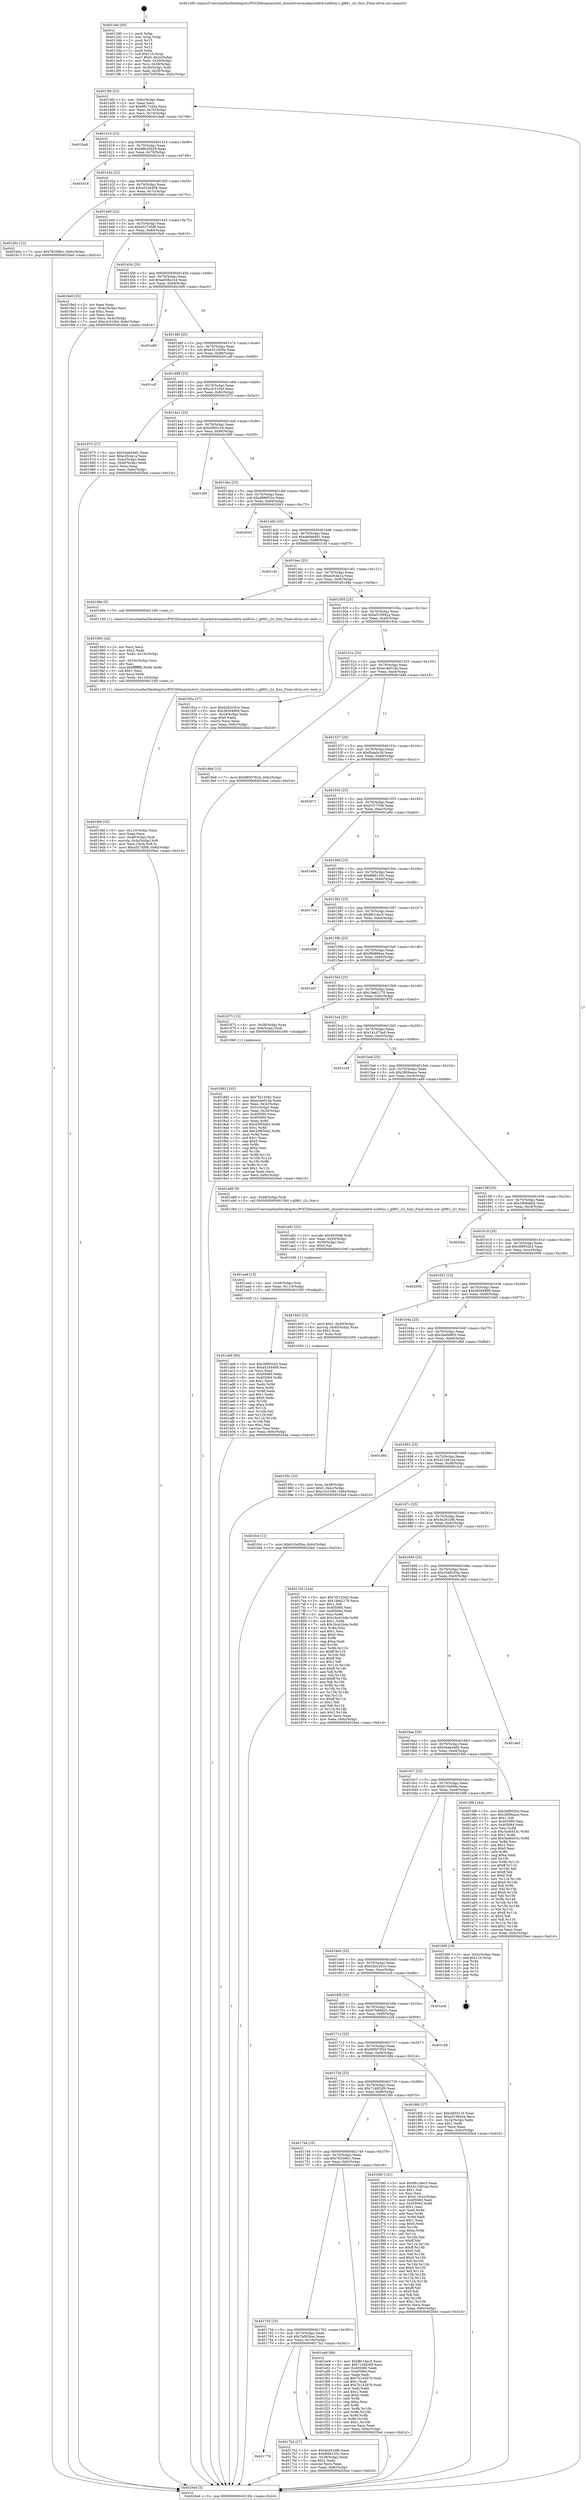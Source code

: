 digraph "0x4013d0" {
  label = "0x4013d0 (/mnt/c/Users/mathe/Desktop/tcc/POCII/binaries/extr_linuxdriversmediausbdvb-usbfriio.c_gl861_i2c_func_Final-ollvm.out::main(0))"
  labelloc = "t"
  node[shape=record]

  Entry [label="",width=0.3,height=0.3,shape=circle,fillcolor=black,style=filled]
  "0x4013fd" [label="{
     0x4013fd [23]\l
     | [instrs]\l
     &nbsp;&nbsp;0x4013fd \<+3\>: mov -0x6c(%rbp),%eax\l
     &nbsp;&nbsp;0x401400 \<+2\>: mov %eax,%ecx\l
     &nbsp;&nbsp;0x401402 \<+6\>: sub $0x9817c45a,%ecx\l
     &nbsp;&nbsp;0x401408 \<+3\>: mov %eax,-0x70(%rbp)\l
     &nbsp;&nbsp;0x40140b \<+3\>: mov %ecx,-0x74(%rbp)\l
     &nbsp;&nbsp;0x40140e \<+6\>: je 0000000000401ba8 \<main+0x7d8\>\l
  }"]
  "0x401ba8" [label="{
     0x401ba8\l
  }", style=dashed]
  "0x401414" [label="{
     0x401414 [22]\l
     | [instrs]\l
     &nbsp;&nbsp;0x401414 \<+5\>: jmp 0000000000401419 \<main+0x49\>\l
     &nbsp;&nbsp;0x401419 \<+3\>: mov -0x70(%rbp),%eax\l
     &nbsp;&nbsp;0x40141c \<+5\>: sub $0x98620b29,%eax\l
     &nbsp;&nbsp;0x401421 \<+3\>: mov %eax,-0x78(%rbp)\l
     &nbsp;&nbsp;0x401424 \<+6\>: je 0000000000401b18 \<main+0x748\>\l
  }"]
  Exit [label="",width=0.3,height=0.3,shape=circle,fillcolor=black,style=filled,peripheries=2]
  "0x401b18" [label="{
     0x401b18\l
  }", style=dashed]
  "0x40142a" [label="{
     0x40142a [22]\l
     | [instrs]\l
     &nbsp;&nbsp;0x40142a \<+5\>: jmp 000000000040142f \<main+0x5f\>\l
     &nbsp;&nbsp;0x40142f \<+3\>: mov -0x70(%rbp),%eax\l
     &nbsp;&nbsp;0x401432 \<+5\>: sub $0xa5244408,%eax\l
     &nbsp;&nbsp;0x401437 \<+3\>: mov %eax,-0x7c(%rbp)\l
     &nbsp;&nbsp;0x40143a \<+6\>: je 0000000000401b0c \<main+0x73c\>\l
  }"]
  "0x401ab8" [label="{
     0x401ab8 [84]\l
     | [instrs]\l
     &nbsp;&nbsp;0x401ab8 \<+5\>: mov $0x36f952b3,%eax\l
     &nbsp;&nbsp;0x401abd \<+5\>: mov $0xa5244408,%esi\l
     &nbsp;&nbsp;0x401ac2 \<+2\>: xor %ecx,%ecx\l
     &nbsp;&nbsp;0x401ac4 \<+7\>: mov 0x405060,%edx\l
     &nbsp;&nbsp;0x401acb \<+8\>: mov 0x405064,%r8d\l
     &nbsp;&nbsp;0x401ad3 \<+3\>: sub $0x1,%ecx\l
     &nbsp;&nbsp;0x401ad6 \<+3\>: mov %edx,%r9d\l
     &nbsp;&nbsp;0x401ad9 \<+3\>: add %ecx,%r9d\l
     &nbsp;&nbsp;0x401adc \<+4\>: imul %r9d,%edx\l
     &nbsp;&nbsp;0x401ae0 \<+3\>: and $0x1,%edx\l
     &nbsp;&nbsp;0x401ae3 \<+3\>: cmp $0x0,%edx\l
     &nbsp;&nbsp;0x401ae6 \<+4\>: sete %r10b\l
     &nbsp;&nbsp;0x401aea \<+4\>: cmp $0xa,%r8d\l
     &nbsp;&nbsp;0x401aee \<+4\>: setl %r11b\l
     &nbsp;&nbsp;0x401af2 \<+3\>: mov %r10b,%bl\l
     &nbsp;&nbsp;0x401af5 \<+3\>: and %r11b,%bl\l
     &nbsp;&nbsp;0x401af8 \<+3\>: xor %r11b,%r10b\l
     &nbsp;&nbsp;0x401afb \<+3\>: or %r10b,%bl\l
     &nbsp;&nbsp;0x401afe \<+3\>: test $0x1,%bl\l
     &nbsp;&nbsp;0x401b01 \<+3\>: cmovne %esi,%eax\l
     &nbsp;&nbsp;0x401b04 \<+3\>: mov %eax,-0x6c(%rbp)\l
     &nbsp;&nbsp;0x401b07 \<+5\>: jmp 00000000004020ed \<main+0xd1d\>\l
  }"]
  "0x401b0c" [label="{
     0x401b0c [12]\l
     | [instrs]\l
     &nbsp;&nbsp;0x401b0c \<+7\>: movl $0x76339fcc,-0x6c(%rbp)\l
     &nbsp;&nbsp;0x401b13 \<+5\>: jmp 00000000004020ed \<main+0xd1d\>\l
  }"]
  "0x401440" [label="{
     0x401440 [22]\l
     | [instrs]\l
     &nbsp;&nbsp;0x401440 \<+5\>: jmp 0000000000401445 \<main+0x75\>\l
     &nbsp;&nbsp;0x401445 \<+3\>: mov -0x70(%rbp),%eax\l
     &nbsp;&nbsp;0x401448 \<+5\>: sub $0xa527d5f8,%eax\l
     &nbsp;&nbsp;0x40144d \<+3\>: mov %eax,-0x80(%rbp)\l
     &nbsp;&nbsp;0x401450 \<+6\>: je 00000000004019e0 \<main+0x610\>\l
  }"]
  "0x401aa9" [label="{
     0x401aa9 [15]\l
     | [instrs]\l
     &nbsp;&nbsp;0x401aa9 \<+4\>: mov -0x48(%rbp),%rdi\l
     &nbsp;&nbsp;0x401aad \<+6\>: mov %eax,-0x114(%rbp)\l
     &nbsp;&nbsp;0x401ab3 \<+5\>: call 0000000000401030 \<free@plt\>\l
     | [calls]\l
     &nbsp;&nbsp;0x401030 \{1\} (unknown)\l
  }"]
  "0x4019e0" [label="{
     0x4019e0 [25]\l
     | [instrs]\l
     &nbsp;&nbsp;0x4019e0 \<+2\>: xor %eax,%eax\l
     &nbsp;&nbsp;0x4019e2 \<+3\>: mov -0x4c(%rbp),%ecx\l
     &nbsp;&nbsp;0x4019e5 \<+3\>: sub $0x1,%eax\l
     &nbsp;&nbsp;0x4019e8 \<+2\>: sub %eax,%ecx\l
     &nbsp;&nbsp;0x4019ea \<+3\>: mov %ecx,-0x4c(%rbp)\l
     &nbsp;&nbsp;0x4019ed \<+7\>: movl $0xc3c51f4d,-0x6c(%rbp)\l
     &nbsp;&nbsp;0x4019f4 \<+5\>: jmp 00000000004020ed \<main+0xd1d\>\l
  }"]
  "0x401456" [label="{
     0x401456 [25]\l
     | [instrs]\l
     &nbsp;&nbsp;0x401456 \<+5\>: jmp 000000000040145b \<main+0x8b\>\l
     &nbsp;&nbsp;0x40145b \<+3\>: mov -0x70(%rbp),%eax\l
     &nbsp;&nbsp;0x40145e \<+5\>: sub $0xa658a144,%eax\l
     &nbsp;&nbsp;0x401463 \<+6\>: mov %eax,-0x84(%rbp)\l
     &nbsp;&nbsp;0x401469 \<+6\>: je 0000000000401e90 \<main+0xac0\>\l
  }"]
  "0x401a92" [label="{
     0x401a92 [23]\l
     | [instrs]\l
     &nbsp;&nbsp;0x401a92 \<+10\>: movabs $0x4030d6,%rdi\l
     &nbsp;&nbsp;0x401a9c \<+3\>: mov %eax,-0x50(%rbp)\l
     &nbsp;&nbsp;0x401a9f \<+3\>: mov -0x50(%rbp),%esi\l
     &nbsp;&nbsp;0x401aa2 \<+2\>: mov $0x0,%al\l
     &nbsp;&nbsp;0x401aa4 \<+5\>: call 0000000000401040 \<printf@plt\>\l
     | [calls]\l
     &nbsp;&nbsp;0x401040 \{1\} (unknown)\l
  }"]
  "0x401e90" [label="{
     0x401e90\l
  }", style=dashed]
  "0x40146f" [label="{
     0x40146f [25]\l
     | [instrs]\l
     &nbsp;&nbsp;0x40146f \<+5\>: jmp 0000000000401474 \<main+0xa4\>\l
     &nbsp;&nbsp;0x401474 \<+3\>: mov -0x70(%rbp),%eax\l
     &nbsp;&nbsp;0x401477 \<+5\>: sub $0xb3218c0b,%eax\l
     &nbsp;&nbsp;0x40147c \<+6\>: mov %eax,-0x88(%rbp)\l
     &nbsp;&nbsp;0x401482 \<+6\>: je 0000000000401cdf \<main+0x90f\>\l
  }"]
  "0x4019bf" [label="{
     0x4019bf [33]\l
     | [instrs]\l
     &nbsp;&nbsp;0x4019bf \<+6\>: mov -0x110(%rbp),%ecx\l
     &nbsp;&nbsp;0x4019c5 \<+3\>: imul %eax,%ecx\l
     &nbsp;&nbsp;0x4019c8 \<+4\>: mov -0x48(%rbp),%rdi\l
     &nbsp;&nbsp;0x4019cc \<+4\>: movslq -0x4c(%rbp),%r8\l
     &nbsp;&nbsp;0x4019d0 \<+4\>: mov %ecx,(%rdi,%r8,4)\l
     &nbsp;&nbsp;0x4019d4 \<+7\>: movl $0xa527d5f8,-0x6c(%rbp)\l
     &nbsp;&nbsp;0x4019db \<+5\>: jmp 00000000004020ed \<main+0xd1d\>\l
  }"]
  "0x401cdf" [label="{
     0x401cdf\l
  }", style=dashed]
  "0x401488" [label="{
     0x401488 [25]\l
     | [instrs]\l
     &nbsp;&nbsp;0x401488 \<+5\>: jmp 000000000040148d \<main+0xbd\>\l
     &nbsp;&nbsp;0x40148d \<+3\>: mov -0x70(%rbp),%eax\l
     &nbsp;&nbsp;0x401490 \<+5\>: sub $0xc3c51f4d,%eax\l
     &nbsp;&nbsp;0x401495 \<+6\>: mov %eax,-0x8c(%rbp)\l
     &nbsp;&nbsp;0x40149b \<+6\>: je 0000000000401973 \<main+0x5a3\>\l
  }"]
  "0x401993" [label="{
     0x401993 [44]\l
     | [instrs]\l
     &nbsp;&nbsp;0x401993 \<+2\>: xor %ecx,%ecx\l
     &nbsp;&nbsp;0x401995 \<+5\>: mov $0x2,%edx\l
     &nbsp;&nbsp;0x40199a \<+6\>: mov %edx,-0x10c(%rbp)\l
     &nbsp;&nbsp;0x4019a0 \<+1\>: cltd\l
     &nbsp;&nbsp;0x4019a1 \<+6\>: mov -0x10c(%rbp),%esi\l
     &nbsp;&nbsp;0x4019a7 \<+2\>: idiv %esi\l
     &nbsp;&nbsp;0x4019a9 \<+6\>: imul $0xfffffffe,%edx,%edx\l
     &nbsp;&nbsp;0x4019af \<+3\>: sub $0x1,%ecx\l
     &nbsp;&nbsp;0x4019b2 \<+2\>: sub %ecx,%edx\l
     &nbsp;&nbsp;0x4019b4 \<+6\>: mov %edx,-0x110(%rbp)\l
     &nbsp;&nbsp;0x4019ba \<+5\>: call 0000000000401160 \<next_i\>\l
     | [calls]\l
     &nbsp;&nbsp;0x401160 \{1\} (/mnt/c/Users/mathe/Desktop/tcc/POCII/binaries/extr_linuxdriversmediausbdvb-usbfriio.c_gl861_i2c_func_Final-ollvm.out::next_i)\l
  }"]
  "0x401973" [label="{
     0x401973 [27]\l
     | [instrs]\l
     &nbsp;&nbsp;0x401973 \<+5\>: mov $0x54ab44d2,%eax\l
     &nbsp;&nbsp;0x401978 \<+5\>: mov $0xe2fcda1a,%ecx\l
     &nbsp;&nbsp;0x40197d \<+3\>: mov -0x4c(%rbp),%edx\l
     &nbsp;&nbsp;0x401980 \<+3\>: cmp -0x40(%rbp),%edx\l
     &nbsp;&nbsp;0x401983 \<+3\>: cmovl %ecx,%eax\l
     &nbsp;&nbsp;0x401986 \<+3\>: mov %eax,-0x6c(%rbp)\l
     &nbsp;&nbsp;0x401989 \<+5\>: jmp 00000000004020ed \<main+0xd1d\>\l
  }"]
  "0x4014a1" [label="{
     0x4014a1 [25]\l
     | [instrs]\l
     &nbsp;&nbsp;0x4014a1 \<+5\>: jmp 00000000004014a6 \<main+0xd6\>\l
     &nbsp;&nbsp;0x4014a6 \<+3\>: mov -0x70(%rbp),%eax\l
     &nbsp;&nbsp;0x4014a9 \<+5\>: sub $0xcfd55c16,%eax\l
     &nbsp;&nbsp;0x4014ae \<+6\>: mov %eax,-0x90(%rbp)\l
     &nbsp;&nbsp;0x4014b4 \<+6\>: je 000000000040190f \<main+0x53f\>\l
  }"]
  "0x40195c" [label="{
     0x40195c [23]\l
     | [instrs]\l
     &nbsp;&nbsp;0x40195c \<+4\>: mov %rax,-0x48(%rbp)\l
     &nbsp;&nbsp;0x401960 \<+7\>: movl $0x0,-0x4c(%rbp)\l
     &nbsp;&nbsp;0x401967 \<+7\>: movl $0xc3c51f4d,-0x6c(%rbp)\l
     &nbsp;&nbsp;0x40196e \<+5\>: jmp 00000000004020ed \<main+0xd1d\>\l
  }"]
  "0x40190f" [label="{
     0x40190f\l
  }", style=dashed]
  "0x4014ba" [label="{
     0x4014ba [25]\l
     | [instrs]\l
     &nbsp;&nbsp;0x4014ba \<+5\>: jmp 00000000004014bf \<main+0xef\>\l
     &nbsp;&nbsp;0x4014bf \<+3\>: mov -0x70(%rbp),%eax\l
     &nbsp;&nbsp;0x4014c2 \<+5\>: sub $0xd996f32a,%eax\l
     &nbsp;&nbsp;0x4014c7 \<+6\>: mov %eax,-0x94(%rbp)\l
     &nbsp;&nbsp;0x4014cd \<+6\>: je 0000000000402043 \<main+0xc73\>\l
  }"]
  "0x401882" [label="{
     0x401882 [102]\l
     | [instrs]\l
     &nbsp;&nbsp;0x401882 \<+5\>: mov $0x7f2133d2,%ecx\l
     &nbsp;&nbsp;0x401887 \<+5\>: mov $0xec4e01da,%edx\l
     &nbsp;&nbsp;0x40188c \<+3\>: mov %eax,-0x3c(%rbp)\l
     &nbsp;&nbsp;0x40188f \<+3\>: mov -0x3c(%rbp),%eax\l
     &nbsp;&nbsp;0x401892 \<+3\>: mov %eax,-0x24(%rbp)\l
     &nbsp;&nbsp;0x401895 \<+7\>: mov 0x405060,%eax\l
     &nbsp;&nbsp;0x40189c \<+7\>: mov 0x405064,%esi\l
     &nbsp;&nbsp;0x4018a3 \<+3\>: mov %eax,%r8d\l
     &nbsp;&nbsp;0x4018a6 \<+7\>: sub $0x43f65bb2,%r8d\l
     &nbsp;&nbsp;0x4018ad \<+4\>: sub $0x1,%r8d\l
     &nbsp;&nbsp;0x4018b1 \<+7\>: add $0x43f65bb2,%r8d\l
     &nbsp;&nbsp;0x4018b8 \<+4\>: imul %r8d,%eax\l
     &nbsp;&nbsp;0x4018bc \<+3\>: and $0x1,%eax\l
     &nbsp;&nbsp;0x4018bf \<+3\>: cmp $0x0,%eax\l
     &nbsp;&nbsp;0x4018c2 \<+4\>: sete %r9b\l
     &nbsp;&nbsp;0x4018c6 \<+3\>: cmp $0xa,%esi\l
     &nbsp;&nbsp;0x4018c9 \<+4\>: setl %r10b\l
     &nbsp;&nbsp;0x4018cd \<+3\>: mov %r9b,%r11b\l
     &nbsp;&nbsp;0x4018d0 \<+3\>: and %r10b,%r11b\l
     &nbsp;&nbsp;0x4018d3 \<+3\>: xor %r10b,%r9b\l
     &nbsp;&nbsp;0x4018d6 \<+3\>: or %r9b,%r11b\l
     &nbsp;&nbsp;0x4018d9 \<+4\>: test $0x1,%r11b\l
     &nbsp;&nbsp;0x4018dd \<+3\>: cmovne %edx,%ecx\l
     &nbsp;&nbsp;0x4018e0 \<+3\>: mov %ecx,-0x6c(%rbp)\l
     &nbsp;&nbsp;0x4018e3 \<+5\>: jmp 00000000004020ed \<main+0xd1d\>\l
  }"]
  "0x402043" [label="{
     0x402043\l
  }", style=dashed]
  "0x4014d3" [label="{
     0x4014d3 [25]\l
     | [instrs]\l
     &nbsp;&nbsp;0x4014d3 \<+5\>: jmp 00000000004014d8 \<main+0x108\>\l
     &nbsp;&nbsp;0x4014d8 \<+3\>: mov -0x70(%rbp),%eax\l
     &nbsp;&nbsp;0x4014db \<+5\>: sub $0xde0de461,%eax\l
     &nbsp;&nbsp;0x4014e0 \<+6\>: mov %eax,-0x98(%rbp)\l
     &nbsp;&nbsp;0x4014e6 \<+6\>: je 0000000000401c4f \<main+0x87f\>\l
  }"]
  "0x4013d0" [label="{
     0x4013d0 [45]\l
     | [instrs]\l
     &nbsp;&nbsp;0x4013d0 \<+1\>: push %rbp\l
     &nbsp;&nbsp;0x4013d1 \<+3\>: mov %rsp,%rbp\l
     &nbsp;&nbsp;0x4013d4 \<+2\>: push %r15\l
     &nbsp;&nbsp;0x4013d6 \<+2\>: push %r14\l
     &nbsp;&nbsp;0x4013d8 \<+2\>: push %r12\l
     &nbsp;&nbsp;0x4013da \<+1\>: push %rbx\l
     &nbsp;&nbsp;0x4013db \<+7\>: sub $0x110,%rsp\l
     &nbsp;&nbsp;0x4013e2 \<+7\>: movl $0x0,-0x2c(%rbp)\l
     &nbsp;&nbsp;0x4013e9 \<+3\>: mov %edi,-0x30(%rbp)\l
     &nbsp;&nbsp;0x4013ec \<+4\>: mov %rsi,-0x38(%rbp)\l
     &nbsp;&nbsp;0x4013f0 \<+3\>: mov -0x30(%rbp),%edi\l
     &nbsp;&nbsp;0x4013f3 \<+3\>: mov %edi,-0x28(%rbp)\l
     &nbsp;&nbsp;0x4013f6 \<+7\>: movl $0x7b003bec,-0x6c(%rbp)\l
  }"]
  "0x401c4f" [label="{
     0x401c4f\l
  }", style=dashed]
  "0x4014ec" [label="{
     0x4014ec [25]\l
     | [instrs]\l
     &nbsp;&nbsp;0x4014ec \<+5\>: jmp 00000000004014f1 \<main+0x121\>\l
     &nbsp;&nbsp;0x4014f1 \<+3\>: mov -0x70(%rbp),%eax\l
     &nbsp;&nbsp;0x4014f4 \<+5\>: sub $0xe2fcda1a,%eax\l
     &nbsp;&nbsp;0x4014f9 \<+6\>: mov %eax,-0x9c(%rbp)\l
     &nbsp;&nbsp;0x4014ff \<+6\>: je 000000000040198e \<main+0x5be\>\l
  }"]
  "0x4020ed" [label="{
     0x4020ed [5]\l
     | [instrs]\l
     &nbsp;&nbsp;0x4020ed \<+5\>: jmp 00000000004013fd \<main+0x2d\>\l
  }"]
  "0x40198e" [label="{
     0x40198e [5]\l
     | [instrs]\l
     &nbsp;&nbsp;0x40198e \<+5\>: call 0000000000401160 \<next_i\>\l
     | [calls]\l
     &nbsp;&nbsp;0x401160 \{1\} (/mnt/c/Users/mathe/Desktop/tcc/POCII/binaries/extr_linuxdriversmediausbdvb-usbfriio.c_gl861_i2c_func_Final-ollvm.out::next_i)\l
  }"]
  "0x401505" [label="{
     0x401505 [25]\l
     | [instrs]\l
     &nbsp;&nbsp;0x401505 \<+5\>: jmp 000000000040150a \<main+0x13a\>\l
     &nbsp;&nbsp;0x40150a \<+3\>: mov -0x70(%rbp),%eax\l
     &nbsp;&nbsp;0x40150d \<+5\>: sub $0xe519942a,%eax\l
     &nbsp;&nbsp;0x401512 \<+6\>: mov %eax,-0xa0(%rbp)\l
     &nbsp;&nbsp;0x401518 \<+6\>: je 000000000040192a \<main+0x55a\>\l
  }"]
  "0x401776" [label="{
     0x401776\l
  }", style=dashed]
  "0x40192a" [label="{
     0x40192a [27]\l
     | [instrs]\l
     &nbsp;&nbsp;0x40192a \<+5\>: mov $0x62b2261e,%eax\l
     &nbsp;&nbsp;0x40192f \<+5\>: mov $0x38264999,%ecx\l
     &nbsp;&nbsp;0x401934 \<+3\>: mov -0x24(%rbp),%edx\l
     &nbsp;&nbsp;0x401937 \<+3\>: cmp $0x0,%edx\l
     &nbsp;&nbsp;0x40193a \<+3\>: cmove %ecx,%eax\l
     &nbsp;&nbsp;0x40193d \<+3\>: mov %eax,-0x6c(%rbp)\l
     &nbsp;&nbsp;0x401940 \<+5\>: jmp 00000000004020ed \<main+0xd1d\>\l
  }"]
  "0x40151e" [label="{
     0x40151e [25]\l
     | [instrs]\l
     &nbsp;&nbsp;0x40151e \<+5\>: jmp 0000000000401523 \<main+0x153\>\l
     &nbsp;&nbsp;0x401523 \<+3\>: mov -0x70(%rbp),%eax\l
     &nbsp;&nbsp;0x401526 \<+5\>: sub $0xec4e01da,%eax\l
     &nbsp;&nbsp;0x40152b \<+6\>: mov %eax,-0xa4(%rbp)\l
     &nbsp;&nbsp;0x401531 \<+6\>: je 00000000004018e8 \<main+0x518\>\l
  }"]
  "0x4017b2" [label="{
     0x4017b2 [27]\l
     | [instrs]\l
     &nbsp;&nbsp;0x4017b2 \<+5\>: mov $0x4e261bf6,%eax\l
     &nbsp;&nbsp;0x4017b7 \<+5\>: mov $0xf666153c,%ecx\l
     &nbsp;&nbsp;0x4017bc \<+3\>: mov -0x28(%rbp),%edx\l
     &nbsp;&nbsp;0x4017bf \<+3\>: cmp $0x2,%edx\l
     &nbsp;&nbsp;0x4017c2 \<+3\>: cmovne %ecx,%eax\l
     &nbsp;&nbsp;0x4017c5 \<+3\>: mov %eax,-0x6c(%rbp)\l
     &nbsp;&nbsp;0x4017c8 \<+5\>: jmp 00000000004020ed \<main+0xd1d\>\l
  }"]
  "0x4018e8" [label="{
     0x4018e8 [12]\l
     | [instrs]\l
     &nbsp;&nbsp;0x4018e8 \<+7\>: movl $0x68507624,-0x6c(%rbp)\l
     &nbsp;&nbsp;0x4018ef \<+5\>: jmp 00000000004020ed \<main+0xd1d\>\l
  }"]
  "0x401537" [label="{
     0x401537 [25]\l
     | [instrs]\l
     &nbsp;&nbsp;0x401537 \<+5\>: jmp 000000000040153c \<main+0x16c\>\l
     &nbsp;&nbsp;0x40153c \<+3\>: mov -0x70(%rbp),%eax\l
     &nbsp;&nbsp;0x40153f \<+5\>: sub $0xf0aa0c3d,%eax\l
     &nbsp;&nbsp;0x401544 \<+6\>: mov %eax,-0xa8(%rbp)\l
     &nbsp;&nbsp;0x40154a \<+6\>: je 0000000000402071 \<main+0xca1\>\l
  }"]
  "0x40175d" [label="{
     0x40175d [25]\l
     | [instrs]\l
     &nbsp;&nbsp;0x40175d \<+5\>: jmp 0000000000401762 \<main+0x392\>\l
     &nbsp;&nbsp;0x401762 \<+3\>: mov -0x70(%rbp),%eax\l
     &nbsp;&nbsp;0x401765 \<+5\>: sub $0x7b003bec,%eax\l
     &nbsp;&nbsp;0x40176a \<+6\>: mov %eax,-0x100(%rbp)\l
     &nbsp;&nbsp;0x401770 \<+6\>: je 00000000004017b2 \<main+0x3e2\>\l
  }"]
  "0x402071" [label="{
     0x402071\l
  }", style=dashed]
  "0x401550" [label="{
     0x401550 [25]\l
     | [instrs]\l
     &nbsp;&nbsp;0x401550 \<+5\>: jmp 0000000000401555 \<main+0x185\>\l
     &nbsp;&nbsp;0x401555 \<+3\>: mov -0x70(%rbp),%eax\l
     &nbsp;&nbsp;0x401558 \<+5\>: sub $0xf1f1703b,%eax\l
     &nbsp;&nbsp;0x40155d \<+6\>: mov %eax,-0xac(%rbp)\l
     &nbsp;&nbsp;0x401563 \<+6\>: je 0000000000401e84 \<main+0xab4\>\l
  }"]
  "0x401ee8" [label="{
     0x401ee8 [88]\l
     | [instrs]\l
     &nbsp;&nbsp;0x401ee8 \<+5\>: mov $0xf8c1dec5,%eax\l
     &nbsp;&nbsp;0x401eed \<+5\>: mov $0x7146f2d9,%ecx\l
     &nbsp;&nbsp;0x401ef2 \<+7\>: mov 0x405060,%edx\l
     &nbsp;&nbsp;0x401ef9 \<+7\>: mov 0x405064,%esi\l
     &nbsp;&nbsp;0x401f00 \<+2\>: mov %edx,%edi\l
     &nbsp;&nbsp;0x401f02 \<+6\>: sub $0x7b142976,%edi\l
     &nbsp;&nbsp;0x401f08 \<+3\>: sub $0x1,%edi\l
     &nbsp;&nbsp;0x401f0b \<+6\>: add $0x7b142976,%edi\l
     &nbsp;&nbsp;0x401f11 \<+3\>: imul %edi,%edx\l
     &nbsp;&nbsp;0x401f14 \<+3\>: and $0x1,%edx\l
     &nbsp;&nbsp;0x401f17 \<+3\>: cmp $0x0,%edx\l
     &nbsp;&nbsp;0x401f1a \<+4\>: sete %r8b\l
     &nbsp;&nbsp;0x401f1e \<+3\>: cmp $0xa,%esi\l
     &nbsp;&nbsp;0x401f21 \<+4\>: setl %r9b\l
     &nbsp;&nbsp;0x401f25 \<+3\>: mov %r8b,%r10b\l
     &nbsp;&nbsp;0x401f28 \<+3\>: and %r9b,%r10b\l
     &nbsp;&nbsp;0x401f2b \<+3\>: xor %r9b,%r8b\l
     &nbsp;&nbsp;0x401f2e \<+3\>: or %r8b,%r10b\l
     &nbsp;&nbsp;0x401f31 \<+4\>: test $0x1,%r10b\l
     &nbsp;&nbsp;0x401f35 \<+3\>: cmovne %ecx,%eax\l
     &nbsp;&nbsp;0x401f38 \<+3\>: mov %eax,-0x6c(%rbp)\l
     &nbsp;&nbsp;0x401f3b \<+5\>: jmp 00000000004020ed \<main+0xd1d\>\l
  }"]
  "0x401e84" [label="{
     0x401e84\l
  }", style=dashed]
  "0x401569" [label="{
     0x401569 [25]\l
     | [instrs]\l
     &nbsp;&nbsp;0x401569 \<+5\>: jmp 000000000040156e \<main+0x19e\>\l
     &nbsp;&nbsp;0x40156e \<+3\>: mov -0x70(%rbp),%eax\l
     &nbsp;&nbsp;0x401571 \<+5\>: sub $0xf666153c,%eax\l
     &nbsp;&nbsp;0x401576 \<+6\>: mov %eax,-0xb0(%rbp)\l
     &nbsp;&nbsp;0x40157c \<+6\>: je 00000000004017cd \<main+0x3fd\>\l
  }"]
  "0x401744" [label="{
     0x401744 [25]\l
     | [instrs]\l
     &nbsp;&nbsp;0x401744 \<+5\>: jmp 0000000000401749 \<main+0x379\>\l
     &nbsp;&nbsp;0x401749 \<+3\>: mov -0x70(%rbp),%eax\l
     &nbsp;&nbsp;0x40174c \<+5\>: sub $0x76339fcc,%eax\l
     &nbsp;&nbsp;0x401751 \<+6\>: mov %eax,-0xfc(%rbp)\l
     &nbsp;&nbsp;0x401757 \<+6\>: je 0000000000401ee8 \<main+0xb18\>\l
  }"]
  "0x4017cd" [label="{
     0x4017cd\l
  }", style=dashed]
  "0x401582" [label="{
     0x401582 [25]\l
     | [instrs]\l
     &nbsp;&nbsp;0x401582 \<+5\>: jmp 0000000000401587 \<main+0x1b7\>\l
     &nbsp;&nbsp;0x401587 \<+3\>: mov -0x70(%rbp),%eax\l
     &nbsp;&nbsp;0x40158a \<+5\>: sub $0xf8c1dec5,%eax\l
     &nbsp;&nbsp;0x40158f \<+6\>: mov %eax,-0xb4(%rbp)\l
     &nbsp;&nbsp;0x401595 \<+6\>: je 00000000004020df \<main+0xd0f\>\l
  }"]
  "0x401f40" [label="{
     0x401f40 [141]\l
     | [instrs]\l
     &nbsp;&nbsp;0x401f40 \<+5\>: mov $0xf8c1dec5,%eax\l
     &nbsp;&nbsp;0x401f45 \<+5\>: mov $0x412461ea,%ecx\l
     &nbsp;&nbsp;0x401f4a \<+2\>: mov $0x1,%dl\l
     &nbsp;&nbsp;0x401f4c \<+2\>: xor %esi,%esi\l
     &nbsp;&nbsp;0x401f4e \<+7\>: movl $0x0,-0x2c(%rbp)\l
     &nbsp;&nbsp;0x401f55 \<+7\>: mov 0x405060,%edi\l
     &nbsp;&nbsp;0x401f5c \<+8\>: mov 0x405064,%r8d\l
     &nbsp;&nbsp;0x401f64 \<+3\>: sub $0x1,%esi\l
     &nbsp;&nbsp;0x401f67 \<+3\>: mov %edi,%r9d\l
     &nbsp;&nbsp;0x401f6a \<+3\>: add %esi,%r9d\l
     &nbsp;&nbsp;0x401f6d \<+4\>: imul %r9d,%edi\l
     &nbsp;&nbsp;0x401f71 \<+3\>: and $0x1,%edi\l
     &nbsp;&nbsp;0x401f74 \<+3\>: cmp $0x0,%edi\l
     &nbsp;&nbsp;0x401f77 \<+4\>: sete %r10b\l
     &nbsp;&nbsp;0x401f7b \<+4\>: cmp $0xa,%r8d\l
     &nbsp;&nbsp;0x401f7f \<+4\>: setl %r11b\l
     &nbsp;&nbsp;0x401f83 \<+3\>: mov %r10b,%bl\l
     &nbsp;&nbsp;0x401f86 \<+3\>: xor $0xff,%bl\l
     &nbsp;&nbsp;0x401f89 \<+3\>: mov %r11b,%r14b\l
     &nbsp;&nbsp;0x401f8c \<+4\>: xor $0xff,%r14b\l
     &nbsp;&nbsp;0x401f90 \<+3\>: xor $0x0,%dl\l
     &nbsp;&nbsp;0x401f93 \<+3\>: mov %bl,%r15b\l
     &nbsp;&nbsp;0x401f96 \<+4\>: and $0x0,%r15b\l
     &nbsp;&nbsp;0x401f9a \<+3\>: and %dl,%r10b\l
     &nbsp;&nbsp;0x401f9d \<+3\>: mov %r14b,%r12b\l
     &nbsp;&nbsp;0x401fa0 \<+4\>: and $0x0,%r12b\l
     &nbsp;&nbsp;0x401fa4 \<+3\>: and %dl,%r11b\l
     &nbsp;&nbsp;0x401fa7 \<+3\>: or %r10b,%r15b\l
     &nbsp;&nbsp;0x401faa \<+3\>: or %r11b,%r12b\l
     &nbsp;&nbsp;0x401fad \<+3\>: xor %r12b,%r15b\l
     &nbsp;&nbsp;0x401fb0 \<+3\>: or %r14b,%bl\l
     &nbsp;&nbsp;0x401fb3 \<+3\>: xor $0xff,%bl\l
     &nbsp;&nbsp;0x401fb6 \<+3\>: or $0x0,%dl\l
     &nbsp;&nbsp;0x401fb9 \<+2\>: and %dl,%bl\l
     &nbsp;&nbsp;0x401fbb \<+3\>: or %bl,%r15b\l
     &nbsp;&nbsp;0x401fbe \<+4\>: test $0x1,%r15b\l
     &nbsp;&nbsp;0x401fc2 \<+3\>: cmovne %ecx,%eax\l
     &nbsp;&nbsp;0x401fc5 \<+3\>: mov %eax,-0x6c(%rbp)\l
     &nbsp;&nbsp;0x401fc8 \<+5\>: jmp 00000000004020ed \<main+0xd1d\>\l
  }"]
  "0x4020df" [label="{
     0x4020df\l
  }", style=dashed]
  "0x40159b" [label="{
     0x40159b [25]\l
     | [instrs]\l
     &nbsp;&nbsp;0x40159b \<+5\>: jmp 00000000004015a0 \<main+0x1d0\>\l
     &nbsp;&nbsp;0x4015a0 \<+3\>: mov -0x70(%rbp),%eax\l
     &nbsp;&nbsp;0x4015a3 \<+5\>: sub $0xf9b886ea,%eax\l
     &nbsp;&nbsp;0x4015a8 \<+6\>: mov %eax,-0xb8(%rbp)\l
     &nbsp;&nbsp;0x4015ae \<+6\>: je 0000000000401ed7 \<main+0xb07\>\l
  }"]
  "0x40172b" [label="{
     0x40172b [25]\l
     | [instrs]\l
     &nbsp;&nbsp;0x40172b \<+5\>: jmp 0000000000401730 \<main+0x360\>\l
     &nbsp;&nbsp;0x401730 \<+3\>: mov -0x70(%rbp),%eax\l
     &nbsp;&nbsp;0x401733 \<+5\>: sub $0x7146f2d9,%eax\l
     &nbsp;&nbsp;0x401738 \<+6\>: mov %eax,-0xf8(%rbp)\l
     &nbsp;&nbsp;0x40173e \<+6\>: je 0000000000401f40 \<main+0xb70\>\l
  }"]
  "0x401ed7" [label="{
     0x401ed7\l
  }", style=dashed]
  "0x4015b4" [label="{
     0x4015b4 [25]\l
     | [instrs]\l
     &nbsp;&nbsp;0x4015b4 \<+5\>: jmp 00000000004015b9 \<main+0x1e9\>\l
     &nbsp;&nbsp;0x4015b9 \<+3\>: mov -0x70(%rbp),%eax\l
     &nbsp;&nbsp;0x4015bc \<+5\>: sub $0x19a62179,%eax\l
     &nbsp;&nbsp;0x4015c1 \<+6\>: mov %eax,-0xbc(%rbp)\l
     &nbsp;&nbsp;0x4015c7 \<+6\>: je 0000000000401875 \<main+0x4a5\>\l
  }"]
  "0x4018f4" [label="{
     0x4018f4 [27]\l
     | [instrs]\l
     &nbsp;&nbsp;0x4018f4 \<+5\>: mov $0xcfd55c16,%eax\l
     &nbsp;&nbsp;0x4018f9 \<+5\>: mov $0xe519942a,%ecx\l
     &nbsp;&nbsp;0x4018fe \<+3\>: mov -0x24(%rbp),%edx\l
     &nbsp;&nbsp;0x401901 \<+3\>: cmp $0x1,%edx\l
     &nbsp;&nbsp;0x401904 \<+3\>: cmovl %ecx,%eax\l
     &nbsp;&nbsp;0x401907 \<+3\>: mov %eax,-0x6c(%rbp)\l
     &nbsp;&nbsp;0x40190a \<+5\>: jmp 00000000004020ed \<main+0xd1d\>\l
  }"]
  "0x401875" [label="{
     0x401875 [13]\l
     | [instrs]\l
     &nbsp;&nbsp;0x401875 \<+4\>: mov -0x38(%rbp),%rax\l
     &nbsp;&nbsp;0x401879 \<+4\>: mov 0x8(%rax),%rdi\l
     &nbsp;&nbsp;0x40187d \<+5\>: call 0000000000401060 \<atoi@plt\>\l
     | [calls]\l
     &nbsp;&nbsp;0x401060 \{1\} (unknown)\l
  }"]
  "0x4015cd" [label="{
     0x4015cd [25]\l
     | [instrs]\l
     &nbsp;&nbsp;0x4015cd \<+5\>: jmp 00000000004015d2 \<main+0x202\>\l
     &nbsp;&nbsp;0x4015d2 \<+3\>: mov -0x70(%rbp),%eax\l
     &nbsp;&nbsp;0x4015d5 \<+5\>: sub $0x1b1d75ed,%eax\l
     &nbsp;&nbsp;0x4015da \<+6\>: mov %eax,-0xc0(%rbp)\l
     &nbsp;&nbsp;0x4015e0 \<+6\>: je 0000000000401c34 \<main+0x864\>\l
  }"]
  "0x401712" [label="{
     0x401712 [25]\l
     | [instrs]\l
     &nbsp;&nbsp;0x401712 \<+5\>: jmp 0000000000401717 \<main+0x347\>\l
     &nbsp;&nbsp;0x401717 \<+3\>: mov -0x70(%rbp),%eax\l
     &nbsp;&nbsp;0x40171a \<+5\>: sub $0x68507624,%eax\l
     &nbsp;&nbsp;0x40171f \<+6\>: mov %eax,-0xf4(%rbp)\l
     &nbsp;&nbsp;0x401725 \<+6\>: je 00000000004018f4 \<main+0x524\>\l
  }"]
  "0x401c34" [label="{
     0x401c34\l
  }", style=dashed]
  "0x4015e6" [label="{
     0x4015e6 [25]\l
     | [instrs]\l
     &nbsp;&nbsp;0x4015e6 \<+5\>: jmp 00000000004015eb \<main+0x21b\>\l
     &nbsp;&nbsp;0x4015eb \<+3\>: mov -0x70(%rbp),%eax\l
     &nbsp;&nbsp;0x4015ee \<+5\>: sub $0x2809eace,%eax\l
     &nbsp;&nbsp;0x4015f3 \<+6\>: mov %eax,-0xc4(%rbp)\l
     &nbsp;&nbsp;0x4015f9 \<+6\>: je 0000000000401a89 \<main+0x6b9\>\l
  }"]
  "0x401c28" [label="{
     0x401c28\l
  }", style=dashed]
  "0x401a89" [label="{
     0x401a89 [9]\l
     | [instrs]\l
     &nbsp;&nbsp;0x401a89 \<+4\>: mov -0x48(%rbp),%rdi\l
     &nbsp;&nbsp;0x401a8d \<+5\>: call 00000000004013b0 \<gl861_i2c_func\>\l
     | [calls]\l
     &nbsp;&nbsp;0x4013b0 \{1\} (/mnt/c/Users/mathe/Desktop/tcc/POCII/binaries/extr_linuxdriversmediausbdvb-usbfriio.c_gl861_i2c_func_Final-ollvm.out::gl861_i2c_func)\l
  }"]
  "0x4015ff" [label="{
     0x4015ff [25]\l
     | [instrs]\l
     &nbsp;&nbsp;0x4015ff \<+5\>: jmp 0000000000401604 \<main+0x234\>\l
     &nbsp;&nbsp;0x401604 \<+3\>: mov -0x70(%rbp),%eax\l
     &nbsp;&nbsp;0x401607 \<+5\>: sub $0x2908abd2,%eax\l
     &nbsp;&nbsp;0x40160c \<+6\>: mov %eax,-0xc8(%rbp)\l
     &nbsp;&nbsp;0x401612 \<+6\>: je 00000000004020be \<main+0xcee\>\l
  }"]
  "0x4016f9" [label="{
     0x4016f9 [25]\l
     | [instrs]\l
     &nbsp;&nbsp;0x4016f9 \<+5\>: jmp 00000000004016fe \<main+0x32e\>\l
     &nbsp;&nbsp;0x4016fe \<+3\>: mov -0x70(%rbp),%eax\l
     &nbsp;&nbsp;0x401701 \<+5\>: sub $0x67b88d22,%eax\l
     &nbsp;&nbsp;0x401706 \<+6\>: mov %eax,-0xf0(%rbp)\l
     &nbsp;&nbsp;0x40170c \<+6\>: je 0000000000401c28 \<main+0x858\>\l
  }"]
  "0x4020be" [label="{
     0x4020be\l
  }", style=dashed]
  "0x401618" [label="{
     0x401618 [25]\l
     | [instrs]\l
     &nbsp;&nbsp;0x401618 \<+5\>: jmp 000000000040161d \<main+0x24d\>\l
     &nbsp;&nbsp;0x40161d \<+3\>: mov -0x70(%rbp),%eax\l
     &nbsp;&nbsp;0x401620 \<+5\>: sub $0x36f952b3,%eax\l
     &nbsp;&nbsp;0x401625 \<+6\>: mov %eax,-0xcc(%rbp)\l
     &nbsp;&nbsp;0x40162b \<+6\>: je 0000000000402008 \<main+0xc38\>\l
  }"]
  "0x401ecb" [label="{
     0x401ecb\l
  }", style=dashed]
  "0x402008" [label="{
     0x402008\l
  }", style=dashed]
  "0x401631" [label="{
     0x401631 [25]\l
     | [instrs]\l
     &nbsp;&nbsp;0x401631 \<+5\>: jmp 0000000000401636 \<main+0x266\>\l
     &nbsp;&nbsp;0x401636 \<+3\>: mov -0x70(%rbp),%eax\l
     &nbsp;&nbsp;0x401639 \<+5\>: sub $0x38264999,%eax\l
     &nbsp;&nbsp;0x40163e \<+6\>: mov %eax,-0xd0(%rbp)\l
     &nbsp;&nbsp;0x401644 \<+6\>: je 0000000000401945 \<main+0x575\>\l
  }"]
  "0x4016e0" [label="{
     0x4016e0 [25]\l
     | [instrs]\l
     &nbsp;&nbsp;0x4016e0 \<+5\>: jmp 00000000004016e5 \<main+0x315\>\l
     &nbsp;&nbsp;0x4016e5 \<+3\>: mov -0x70(%rbp),%eax\l
     &nbsp;&nbsp;0x4016e8 \<+5\>: sub $0x62b2261e,%eax\l
     &nbsp;&nbsp;0x4016ed \<+6\>: mov %eax,-0xec(%rbp)\l
     &nbsp;&nbsp;0x4016f3 \<+6\>: je 0000000000401ecb \<main+0xafb\>\l
  }"]
  "0x401945" [label="{
     0x401945 [23]\l
     | [instrs]\l
     &nbsp;&nbsp;0x401945 \<+7\>: movl $0x1,-0x40(%rbp)\l
     &nbsp;&nbsp;0x40194c \<+4\>: movslq -0x40(%rbp),%rax\l
     &nbsp;&nbsp;0x401950 \<+4\>: shl $0x2,%rax\l
     &nbsp;&nbsp;0x401954 \<+3\>: mov %rax,%rdi\l
     &nbsp;&nbsp;0x401957 \<+5\>: call 0000000000401050 \<malloc@plt\>\l
     | [calls]\l
     &nbsp;&nbsp;0x401050 \{1\} (unknown)\l
  }"]
  "0x40164a" [label="{
     0x40164a [25]\l
     | [instrs]\l
     &nbsp;&nbsp;0x40164a \<+5\>: jmp 000000000040164f \<main+0x27f\>\l
     &nbsp;&nbsp;0x40164f \<+3\>: mov -0x70(%rbp),%eax\l
     &nbsp;&nbsp;0x401652 \<+5\>: sub $0x3ae0d903,%eax\l
     &nbsp;&nbsp;0x401657 \<+6\>: mov %eax,-0xd4(%rbp)\l
     &nbsp;&nbsp;0x40165d \<+6\>: je 0000000000401d8d \<main+0x9bd\>\l
  }"]
  "0x401fd9" [label="{
     0x401fd9 [19]\l
     | [instrs]\l
     &nbsp;&nbsp;0x401fd9 \<+3\>: mov -0x2c(%rbp),%eax\l
     &nbsp;&nbsp;0x401fdc \<+7\>: add $0x110,%rsp\l
     &nbsp;&nbsp;0x401fe3 \<+1\>: pop %rbx\l
     &nbsp;&nbsp;0x401fe4 \<+2\>: pop %r12\l
     &nbsp;&nbsp;0x401fe6 \<+2\>: pop %r14\l
     &nbsp;&nbsp;0x401fe8 \<+2\>: pop %r15\l
     &nbsp;&nbsp;0x401fea \<+1\>: pop %rbp\l
     &nbsp;&nbsp;0x401feb \<+1\>: ret\l
  }"]
  "0x401d8d" [label="{
     0x401d8d\l
  }", style=dashed]
  "0x401663" [label="{
     0x401663 [25]\l
     | [instrs]\l
     &nbsp;&nbsp;0x401663 \<+5\>: jmp 0000000000401668 \<main+0x298\>\l
     &nbsp;&nbsp;0x401668 \<+3\>: mov -0x70(%rbp),%eax\l
     &nbsp;&nbsp;0x40166b \<+5\>: sub $0x412461ea,%eax\l
     &nbsp;&nbsp;0x401670 \<+6\>: mov %eax,-0xd8(%rbp)\l
     &nbsp;&nbsp;0x401676 \<+6\>: je 0000000000401fcd \<main+0xbfd\>\l
  }"]
  "0x4016c7" [label="{
     0x4016c7 [25]\l
     | [instrs]\l
     &nbsp;&nbsp;0x4016c7 \<+5\>: jmp 00000000004016cc \<main+0x2fc\>\l
     &nbsp;&nbsp;0x4016cc \<+3\>: mov -0x70(%rbp),%eax\l
     &nbsp;&nbsp;0x4016cf \<+5\>: sub $0x610a5f4a,%eax\l
     &nbsp;&nbsp;0x4016d4 \<+6\>: mov %eax,-0xe8(%rbp)\l
     &nbsp;&nbsp;0x4016da \<+6\>: je 0000000000401fd9 \<main+0xc09\>\l
  }"]
  "0x401fcd" [label="{
     0x401fcd [12]\l
     | [instrs]\l
     &nbsp;&nbsp;0x401fcd \<+7\>: movl $0x610a5f4a,-0x6c(%rbp)\l
     &nbsp;&nbsp;0x401fd4 \<+5\>: jmp 00000000004020ed \<main+0xd1d\>\l
  }"]
  "0x40167c" [label="{
     0x40167c [25]\l
     | [instrs]\l
     &nbsp;&nbsp;0x40167c \<+5\>: jmp 0000000000401681 \<main+0x2b1\>\l
     &nbsp;&nbsp;0x401681 \<+3\>: mov -0x70(%rbp),%eax\l
     &nbsp;&nbsp;0x401684 \<+5\>: sub $0x4e261bf6,%eax\l
     &nbsp;&nbsp;0x401689 \<+6\>: mov %eax,-0xdc(%rbp)\l
     &nbsp;&nbsp;0x40168f \<+6\>: je 00000000004017e5 \<main+0x415\>\l
  }"]
  "0x4019f9" [label="{
     0x4019f9 [144]\l
     | [instrs]\l
     &nbsp;&nbsp;0x4019f9 \<+5\>: mov $0x36f952b3,%eax\l
     &nbsp;&nbsp;0x4019fe \<+5\>: mov $0x2809eace,%ecx\l
     &nbsp;&nbsp;0x401a03 \<+2\>: mov $0x1,%dl\l
     &nbsp;&nbsp;0x401a05 \<+7\>: mov 0x405060,%esi\l
     &nbsp;&nbsp;0x401a0c \<+7\>: mov 0x405064,%edi\l
     &nbsp;&nbsp;0x401a13 \<+3\>: mov %esi,%r8d\l
     &nbsp;&nbsp;0x401a16 \<+7\>: sub $0x3add453c,%r8d\l
     &nbsp;&nbsp;0x401a1d \<+4\>: sub $0x1,%r8d\l
     &nbsp;&nbsp;0x401a21 \<+7\>: add $0x3add453c,%r8d\l
     &nbsp;&nbsp;0x401a28 \<+4\>: imul %r8d,%esi\l
     &nbsp;&nbsp;0x401a2c \<+3\>: and $0x1,%esi\l
     &nbsp;&nbsp;0x401a2f \<+3\>: cmp $0x0,%esi\l
     &nbsp;&nbsp;0x401a32 \<+4\>: sete %r9b\l
     &nbsp;&nbsp;0x401a36 \<+3\>: cmp $0xa,%edi\l
     &nbsp;&nbsp;0x401a39 \<+4\>: setl %r10b\l
     &nbsp;&nbsp;0x401a3d \<+3\>: mov %r9b,%r11b\l
     &nbsp;&nbsp;0x401a40 \<+4\>: xor $0xff,%r11b\l
     &nbsp;&nbsp;0x401a44 \<+3\>: mov %r10b,%bl\l
     &nbsp;&nbsp;0x401a47 \<+3\>: xor $0xff,%bl\l
     &nbsp;&nbsp;0x401a4a \<+3\>: xor $0x0,%dl\l
     &nbsp;&nbsp;0x401a4d \<+3\>: mov %r11b,%r14b\l
     &nbsp;&nbsp;0x401a50 \<+4\>: and $0x0,%r14b\l
     &nbsp;&nbsp;0x401a54 \<+3\>: and %dl,%r9b\l
     &nbsp;&nbsp;0x401a57 \<+3\>: mov %bl,%r15b\l
     &nbsp;&nbsp;0x401a5a \<+4\>: and $0x0,%r15b\l
     &nbsp;&nbsp;0x401a5e \<+3\>: and %dl,%r10b\l
     &nbsp;&nbsp;0x401a61 \<+3\>: or %r9b,%r14b\l
     &nbsp;&nbsp;0x401a64 \<+3\>: or %r10b,%r15b\l
     &nbsp;&nbsp;0x401a67 \<+3\>: xor %r15b,%r14b\l
     &nbsp;&nbsp;0x401a6a \<+3\>: or %bl,%r11b\l
     &nbsp;&nbsp;0x401a6d \<+4\>: xor $0xff,%r11b\l
     &nbsp;&nbsp;0x401a71 \<+3\>: or $0x0,%dl\l
     &nbsp;&nbsp;0x401a74 \<+3\>: and %dl,%r11b\l
     &nbsp;&nbsp;0x401a77 \<+3\>: or %r11b,%r14b\l
     &nbsp;&nbsp;0x401a7a \<+4\>: test $0x1,%r14b\l
     &nbsp;&nbsp;0x401a7e \<+3\>: cmovne %ecx,%eax\l
     &nbsp;&nbsp;0x401a81 \<+3\>: mov %eax,-0x6c(%rbp)\l
     &nbsp;&nbsp;0x401a84 \<+5\>: jmp 00000000004020ed \<main+0xd1d\>\l
  }"]
  "0x4017e5" [label="{
     0x4017e5 [144]\l
     | [instrs]\l
     &nbsp;&nbsp;0x4017e5 \<+5\>: mov $0x7f2133d2,%eax\l
     &nbsp;&nbsp;0x4017ea \<+5\>: mov $0x19a62179,%ecx\l
     &nbsp;&nbsp;0x4017ef \<+2\>: mov $0x1,%dl\l
     &nbsp;&nbsp;0x4017f1 \<+7\>: mov 0x405060,%esi\l
     &nbsp;&nbsp;0x4017f8 \<+7\>: mov 0x405064,%edi\l
     &nbsp;&nbsp;0x4017ff \<+3\>: mov %esi,%r8d\l
     &nbsp;&nbsp;0x401802 \<+7\>: add $0x16cd1bda,%r8d\l
     &nbsp;&nbsp;0x401809 \<+4\>: sub $0x1,%r8d\l
     &nbsp;&nbsp;0x40180d \<+7\>: sub $0x16cd1bda,%r8d\l
     &nbsp;&nbsp;0x401814 \<+4\>: imul %r8d,%esi\l
     &nbsp;&nbsp;0x401818 \<+3\>: and $0x1,%esi\l
     &nbsp;&nbsp;0x40181b \<+3\>: cmp $0x0,%esi\l
     &nbsp;&nbsp;0x40181e \<+4\>: sete %r9b\l
     &nbsp;&nbsp;0x401822 \<+3\>: cmp $0xa,%edi\l
     &nbsp;&nbsp;0x401825 \<+4\>: setl %r10b\l
     &nbsp;&nbsp;0x401829 \<+3\>: mov %r9b,%r11b\l
     &nbsp;&nbsp;0x40182c \<+4\>: xor $0xff,%r11b\l
     &nbsp;&nbsp;0x401830 \<+3\>: mov %r10b,%bl\l
     &nbsp;&nbsp;0x401833 \<+3\>: xor $0xff,%bl\l
     &nbsp;&nbsp;0x401836 \<+3\>: xor $0x1,%dl\l
     &nbsp;&nbsp;0x401839 \<+3\>: mov %r11b,%r14b\l
     &nbsp;&nbsp;0x40183c \<+4\>: and $0xff,%r14b\l
     &nbsp;&nbsp;0x401840 \<+3\>: and %dl,%r9b\l
     &nbsp;&nbsp;0x401843 \<+3\>: mov %bl,%r15b\l
     &nbsp;&nbsp;0x401846 \<+4\>: and $0xff,%r15b\l
     &nbsp;&nbsp;0x40184a \<+3\>: and %dl,%r10b\l
     &nbsp;&nbsp;0x40184d \<+3\>: or %r9b,%r14b\l
     &nbsp;&nbsp;0x401850 \<+3\>: or %r10b,%r15b\l
     &nbsp;&nbsp;0x401853 \<+3\>: xor %r15b,%r14b\l
     &nbsp;&nbsp;0x401856 \<+3\>: or %bl,%r11b\l
     &nbsp;&nbsp;0x401859 \<+4\>: xor $0xff,%r11b\l
     &nbsp;&nbsp;0x40185d \<+3\>: or $0x1,%dl\l
     &nbsp;&nbsp;0x401860 \<+3\>: and %dl,%r11b\l
     &nbsp;&nbsp;0x401863 \<+3\>: or %r11b,%r14b\l
     &nbsp;&nbsp;0x401866 \<+4\>: test $0x1,%r14b\l
     &nbsp;&nbsp;0x40186a \<+3\>: cmovne %ecx,%eax\l
     &nbsp;&nbsp;0x40186d \<+3\>: mov %eax,-0x6c(%rbp)\l
     &nbsp;&nbsp;0x401870 \<+5\>: jmp 00000000004020ed \<main+0xd1d\>\l
  }"]
  "0x401695" [label="{
     0x401695 [25]\l
     | [instrs]\l
     &nbsp;&nbsp;0x401695 \<+5\>: jmp 000000000040169a \<main+0x2ca\>\l
     &nbsp;&nbsp;0x40169a \<+3\>: mov -0x70(%rbp),%eax\l
     &nbsp;&nbsp;0x40169d \<+5\>: sub $0x53d8293a,%eax\l
     &nbsp;&nbsp;0x4016a2 \<+6\>: mov %eax,-0xe0(%rbp)\l
     &nbsp;&nbsp;0x4016a8 \<+6\>: je 0000000000401de5 \<main+0xa15\>\l
  }"]
  "0x4016ae" [label="{
     0x4016ae [25]\l
     | [instrs]\l
     &nbsp;&nbsp;0x4016ae \<+5\>: jmp 00000000004016b3 \<main+0x2e3\>\l
     &nbsp;&nbsp;0x4016b3 \<+3\>: mov -0x70(%rbp),%eax\l
     &nbsp;&nbsp;0x4016b6 \<+5\>: sub $0x54ab44d2,%eax\l
     &nbsp;&nbsp;0x4016bb \<+6\>: mov %eax,-0xe4(%rbp)\l
     &nbsp;&nbsp;0x4016c1 \<+6\>: je 00000000004019f9 \<main+0x629\>\l
  }"]
  "0x401de5" [label="{
     0x401de5\l
  }", style=dashed]
  Entry -> "0x4013d0" [label=" 1"]
  "0x4013fd" -> "0x401ba8" [label=" 0"]
  "0x4013fd" -> "0x401414" [label=" 18"]
  "0x401fd9" -> Exit [label=" 1"]
  "0x401414" -> "0x401b18" [label=" 0"]
  "0x401414" -> "0x40142a" [label=" 18"]
  "0x401fcd" -> "0x4020ed" [label=" 1"]
  "0x40142a" -> "0x401b0c" [label=" 1"]
  "0x40142a" -> "0x401440" [label=" 17"]
  "0x401f40" -> "0x4020ed" [label=" 1"]
  "0x401440" -> "0x4019e0" [label=" 1"]
  "0x401440" -> "0x401456" [label=" 16"]
  "0x401ee8" -> "0x4020ed" [label=" 1"]
  "0x401456" -> "0x401e90" [label=" 0"]
  "0x401456" -> "0x40146f" [label=" 16"]
  "0x401b0c" -> "0x4020ed" [label=" 1"]
  "0x40146f" -> "0x401cdf" [label=" 0"]
  "0x40146f" -> "0x401488" [label=" 16"]
  "0x401ab8" -> "0x4020ed" [label=" 1"]
  "0x401488" -> "0x401973" [label=" 2"]
  "0x401488" -> "0x4014a1" [label=" 14"]
  "0x401aa9" -> "0x401ab8" [label=" 1"]
  "0x4014a1" -> "0x40190f" [label=" 0"]
  "0x4014a1" -> "0x4014ba" [label=" 14"]
  "0x401a92" -> "0x401aa9" [label=" 1"]
  "0x4014ba" -> "0x402043" [label=" 0"]
  "0x4014ba" -> "0x4014d3" [label=" 14"]
  "0x401a89" -> "0x401a92" [label=" 1"]
  "0x4014d3" -> "0x401c4f" [label=" 0"]
  "0x4014d3" -> "0x4014ec" [label=" 14"]
  "0x4019f9" -> "0x4020ed" [label=" 1"]
  "0x4014ec" -> "0x40198e" [label=" 1"]
  "0x4014ec" -> "0x401505" [label=" 13"]
  "0x4019e0" -> "0x4020ed" [label=" 1"]
  "0x401505" -> "0x40192a" [label=" 1"]
  "0x401505" -> "0x40151e" [label=" 12"]
  "0x4019bf" -> "0x4020ed" [label=" 1"]
  "0x40151e" -> "0x4018e8" [label=" 1"]
  "0x40151e" -> "0x401537" [label=" 11"]
  "0x401993" -> "0x4019bf" [label=" 1"]
  "0x401537" -> "0x402071" [label=" 0"]
  "0x401537" -> "0x401550" [label=" 11"]
  "0x401973" -> "0x4020ed" [label=" 2"]
  "0x401550" -> "0x401e84" [label=" 0"]
  "0x401550" -> "0x401569" [label=" 11"]
  "0x40195c" -> "0x4020ed" [label=" 1"]
  "0x401569" -> "0x4017cd" [label=" 0"]
  "0x401569" -> "0x401582" [label=" 11"]
  "0x40192a" -> "0x4020ed" [label=" 1"]
  "0x401582" -> "0x4020df" [label=" 0"]
  "0x401582" -> "0x40159b" [label=" 11"]
  "0x4018f4" -> "0x4020ed" [label=" 1"]
  "0x40159b" -> "0x401ed7" [label=" 0"]
  "0x40159b" -> "0x4015b4" [label=" 11"]
  "0x401882" -> "0x4020ed" [label=" 1"]
  "0x4015b4" -> "0x401875" [label=" 1"]
  "0x4015b4" -> "0x4015cd" [label=" 10"]
  "0x401875" -> "0x401882" [label=" 1"]
  "0x4015cd" -> "0x401c34" [label=" 0"]
  "0x4015cd" -> "0x4015e6" [label=" 10"]
  "0x4020ed" -> "0x4013fd" [label=" 17"]
  "0x4015e6" -> "0x401a89" [label=" 1"]
  "0x4015e6" -> "0x4015ff" [label=" 9"]
  "0x4013d0" -> "0x4013fd" [label=" 1"]
  "0x4015ff" -> "0x4020be" [label=" 0"]
  "0x4015ff" -> "0x401618" [label=" 9"]
  "0x40175d" -> "0x401776" [label=" 0"]
  "0x401618" -> "0x402008" [label=" 0"]
  "0x401618" -> "0x401631" [label=" 9"]
  "0x40175d" -> "0x4017b2" [label=" 1"]
  "0x401631" -> "0x401945" [label=" 1"]
  "0x401631" -> "0x40164a" [label=" 8"]
  "0x401744" -> "0x40175d" [label=" 1"]
  "0x40164a" -> "0x401d8d" [label=" 0"]
  "0x40164a" -> "0x401663" [label=" 8"]
  "0x401744" -> "0x401ee8" [label=" 1"]
  "0x401663" -> "0x401fcd" [label=" 1"]
  "0x401663" -> "0x40167c" [label=" 7"]
  "0x40172b" -> "0x401744" [label=" 2"]
  "0x40167c" -> "0x4017e5" [label=" 1"]
  "0x40167c" -> "0x401695" [label=" 6"]
  "0x40172b" -> "0x401f40" [label=" 1"]
  "0x401695" -> "0x401de5" [label=" 0"]
  "0x401695" -> "0x4016ae" [label=" 6"]
  "0x4018e8" -> "0x4020ed" [label=" 1"]
  "0x4016ae" -> "0x4019f9" [label=" 1"]
  "0x4016ae" -> "0x4016c7" [label=" 5"]
  "0x401945" -> "0x40195c" [label=" 1"]
  "0x4016c7" -> "0x401fd9" [label=" 1"]
  "0x4016c7" -> "0x4016e0" [label=" 4"]
  "0x40198e" -> "0x401993" [label=" 1"]
  "0x4016e0" -> "0x401ecb" [label=" 0"]
  "0x4016e0" -> "0x4016f9" [label=" 4"]
  "0x4017b2" -> "0x4020ed" [label=" 1"]
  "0x4016f9" -> "0x401c28" [label=" 0"]
  "0x4016f9" -> "0x401712" [label=" 4"]
  "0x4017e5" -> "0x4020ed" [label=" 1"]
  "0x401712" -> "0x4018f4" [label=" 1"]
  "0x401712" -> "0x40172b" [label=" 3"]
}
